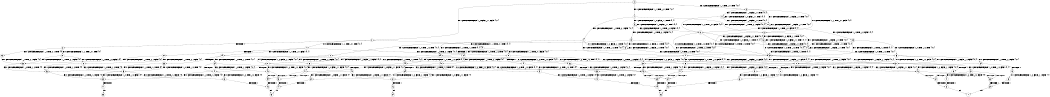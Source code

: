 digraph BCG {
size = "7, 10.5";
center = TRUE;
node [shape = circle];
0 [peripheries = 2];
0 -> 1 [label = "EX !0 !ATOMIC_EXCH_BRANCH (1, +1, TRUE, +0, 1, TRUE) !{0, 1}"];
0 -> 2 [label = "EX !1 !ATOMIC_EXCH_BRANCH (1, +0, FALSE, +1, 1, FALSE) !{0, 1}"];
0 -> 3 [label = "EX !0 !ATOMIC_EXCH_BRANCH (1, +1, TRUE, +0, 1, TRUE) !{0, 1}"];
1 -> 4 [label = "EX !0 !ATOMIC_EXCH_BRANCH (1, +1, TRUE, +0, 1, FALSE) !{0, 1}"];
1 -> 5 [label = "EX !1 !ATOMIC_EXCH_BRANCH (1, +0, FALSE, +1, 1, TRUE) !{0, 1}"];
1 -> 6 [label = "EX !0 !ATOMIC_EXCH_BRANCH (1, +1, TRUE, +0, 1, FALSE) !{0, 1}"];
2 -> 7 [label = "EX !0 !ATOMIC_EXCH_BRANCH (1, +1, TRUE, +0, 1, TRUE) !{0, 1}"];
2 -> 8 [label = "TERMINATE !1"];
2 -> 9 [label = "EX !0 !ATOMIC_EXCH_BRANCH (1, +1, TRUE, +0, 1, TRUE) !{0, 1}"];
3 -> 10 [label = "EX !1 !ATOMIC_EXCH_BRANCH (1, +0, FALSE, +1, 1, TRUE) !{0, 1}"];
3 -> 6 [label = "EX !0 !ATOMIC_EXCH_BRANCH (1, +1, TRUE, +0, 1, FALSE) !{0, 1}"];
3 -> 11 [label = "EX !1 !ATOMIC_EXCH_BRANCH (1, +0, FALSE, +1, 1, TRUE) !{0, 1}"];
4 -> 12 [label = "EX !0 !ATOMIC_EXCH_BRANCH (1, +0, TRUE, +1, 2, TRUE) !{0, 1}"];
4 -> 13 [label = "EX !1 !ATOMIC_EXCH_BRANCH (1, +0, FALSE, +1, 1, TRUE) !{0, 1}"];
4 -> 14 [label = "EX !0 !ATOMIC_EXCH_BRANCH (1, +0, TRUE, +1, 2, TRUE) !{0, 1}"];
5 -> 15 [label = "EX !0 !ATOMIC_EXCH_BRANCH (1, +1, TRUE, +0, 1, FALSE) !{0, 1}"];
5 -> 5 [label = "EX !1 !ATOMIC_EXCH_BRANCH (1, +0, FALSE, +1, 1, TRUE) !{0, 1}"];
5 -> 16 [label = "EX !0 !ATOMIC_EXCH_BRANCH (1, +1, TRUE, +0, 1, FALSE) !{0, 1}"];
6 -> 17 [label = "EX !1 !ATOMIC_EXCH_BRANCH (1, +0, FALSE, +1, 1, TRUE) !{0, 1}"];
6 -> 14 [label = "EX !0 !ATOMIC_EXCH_BRANCH (1, +0, TRUE, +1, 2, TRUE) !{0, 1}"];
6 -> 18 [label = "EX !1 !ATOMIC_EXCH_BRANCH (1, +0, FALSE, +1, 1, TRUE) !{0, 1}"];
7 -> 19 [label = "EX !0 !ATOMIC_EXCH_BRANCH (1, +1, TRUE, +0, 1, FALSE) !{0, 1}"];
7 -> 20 [label = "TERMINATE !1"];
7 -> 21 [label = "EX !0 !ATOMIC_EXCH_BRANCH (1, +1, TRUE, +0, 1, FALSE) !{0, 1}"];
8 -> 22 [label = "EX !0 !ATOMIC_EXCH_BRANCH (1, +1, TRUE, +0, 1, TRUE) !{0}"];
8 -> 23 [label = "EX !0 !ATOMIC_EXCH_BRANCH (1, +1, TRUE, +0, 1, TRUE) !{0}"];
9 -> 21 [label = "EX !0 !ATOMIC_EXCH_BRANCH (1, +1, TRUE, +0, 1, FALSE) !{0, 1}"];
9 -> 24 [label = "TERMINATE !1"];
10 -> 25 [label = "EX !0 !ATOMIC_EXCH_BRANCH (1, +1, TRUE, +0, 1, FALSE) !{0, 1}"];
10 -> 10 [label = "EX !1 !ATOMIC_EXCH_BRANCH (1, +0, FALSE, +1, 1, TRUE) !{0, 1}"];
10 -> 16 [label = "EX !0 !ATOMIC_EXCH_BRANCH (1, +1, TRUE, +0, 1, FALSE) !{0, 1}"];
11 -> 10 [label = "EX !1 !ATOMIC_EXCH_BRANCH (1, +0, FALSE, +1, 1, TRUE) !{0, 1}"];
11 -> 16 [label = "EX !0 !ATOMIC_EXCH_BRANCH (1, +1, TRUE, +0, 1, FALSE) !{0, 1}"];
11 -> 11 [label = "EX !1 !ATOMIC_EXCH_BRANCH (1, +0, FALSE, +1, 1, TRUE) !{0, 1}"];
12 -> 26 [label = "EX !0 !ATOMIC_EXCH_BRANCH (1, +0, TRUE, +1, 2, FALSE) !{0, 1}"];
12 -> 27 [label = "EX !1 !ATOMIC_EXCH_BRANCH (1, +0, FALSE, +1, 1, FALSE) !{0, 1}"];
12 -> 28 [label = "EX !0 !ATOMIC_EXCH_BRANCH (1, +0, TRUE, +1, 2, FALSE) !{0, 1}"];
13 -> 29 [label = "EX !0 !ATOMIC_EXCH_BRANCH (1, +0, TRUE, +1, 2, TRUE) !{0, 1}"];
13 -> 13 [label = "EX !1 !ATOMIC_EXCH_BRANCH (1, +0, FALSE, +1, 1, TRUE) !{0, 1}"];
13 -> 30 [label = "EX !0 !ATOMIC_EXCH_BRANCH (1, +0, TRUE, +1, 2, TRUE) !{0, 1}"];
14 -> 31 [label = "EX !1 !ATOMIC_EXCH_BRANCH (1, +0, FALSE, +1, 1, FALSE) !{0, 1}"];
14 -> 28 [label = "EX !0 !ATOMIC_EXCH_BRANCH (1, +0, TRUE, +1, 2, FALSE) !{0, 1}"];
14 -> 32 [label = "EX !1 !ATOMIC_EXCH_BRANCH (1, +0, FALSE, +1, 1, FALSE) !{0, 1}"];
15 -> 29 [label = "EX !0 !ATOMIC_EXCH_BRANCH (1, +0, TRUE, +1, 2, TRUE) !{0, 1}"];
15 -> 13 [label = "EX !1 !ATOMIC_EXCH_BRANCH (1, +0, FALSE, +1, 1, TRUE) !{0, 1}"];
15 -> 30 [label = "EX !0 !ATOMIC_EXCH_BRANCH (1, +0, TRUE, +1, 2, TRUE) !{0, 1}"];
16 -> 17 [label = "EX !1 !ATOMIC_EXCH_BRANCH (1, +0, FALSE, +1, 1, TRUE) !{0, 1}"];
16 -> 30 [label = "EX !0 !ATOMIC_EXCH_BRANCH (1, +0, TRUE, +1, 2, TRUE) !{0, 1}"];
16 -> 18 [label = "EX !1 !ATOMIC_EXCH_BRANCH (1, +0, FALSE, +1, 1, TRUE) !{0, 1}"];
17 -> 33 [label = "EX !0 !ATOMIC_EXCH_BRANCH (1, +0, TRUE, +1, 2, TRUE) !{0, 1}"];
17 -> 17 [label = "EX !1 !ATOMIC_EXCH_BRANCH (1, +0, FALSE, +1, 1, TRUE) !{0, 1}"];
17 -> 30 [label = "EX !0 !ATOMIC_EXCH_BRANCH (1, +0, TRUE, +1, 2, TRUE) !{0, 1}"];
18 -> 17 [label = "EX !1 !ATOMIC_EXCH_BRANCH (1, +0, FALSE, +1, 1, TRUE) !{0, 1}"];
18 -> 30 [label = "EX !0 !ATOMIC_EXCH_BRANCH (1, +0, TRUE, +1, 2, TRUE) !{0, 1}"];
18 -> 18 [label = "EX !1 !ATOMIC_EXCH_BRANCH (1, +0, FALSE, +1, 1, TRUE) !{0, 1}"];
19 -> 34 [label = "EX !0 !ATOMIC_EXCH_BRANCH (1, +0, TRUE, +1, 2, TRUE) !{0, 1}"];
19 -> 35 [label = "TERMINATE !1"];
19 -> 36 [label = "EX !0 !ATOMIC_EXCH_BRANCH (1, +0, TRUE, +1, 2, TRUE) !{0, 1}"];
20 -> 37 [label = "EX !0 !ATOMIC_EXCH_BRANCH (1, +1, TRUE, +0, 1, FALSE) !{0}"];
20 -> 38 [label = "EX !0 !ATOMIC_EXCH_BRANCH (1, +1, TRUE, +0, 1, FALSE) !{0}"];
21 -> 36 [label = "EX !0 !ATOMIC_EXCH_BRANCH (1, +0, TRUE, +1, 2, TRUE) !{0, 1}"];
21 -> 39 [label = "TERMINATE !1"];
22 -> 37 [label = "EX !0 !ATOMIC_EXCH_BRANCH (1, +1, TRUE, +0, 1, FALSE) !{0}"];
22 -> 38 [label = "EX !0 !ATOMIC_EXCH_BRANCH (1, +1, TRUE, +0, 1, FALSE) !{0}"];
23 -> 38 [label = "EX !0 !ATOMIC_EXCH_BRANCH (1, +1, TRUE, +0, 1, FALSE) !{0}"];
24 -> 40 [label = "EX !0 !ATOMIC_EXCH_BRANCH (1, +1, TRUE, +0, 1, FALSE) !{0}"];
25 -> 33 [label = "EX !0 !ATOMIC_EXCH_BRANCH (1, +0, TRUE, +1, 2, TRUE) !{0, 1}"];
25 -> 17 [label = "EX !1 !ATOMIC_EXCH_BRANCH (1, +0, FALSE, +1, 1, TRUE) !{0, 1}"];
25 -> 30 [label = "EX !0 !ATOMIC_EXCH_BRANCH (1, +0, TRUE, +1, 2, TRUE) !{0, 1}"];
26 -> 41 [label = "EX !1 !ATOMIC_EXCH_BRANCH (1, +0, FALSE, +1, 1, FALSE) !{0, 1}"];
26 -> 42 [label = "TERMINATE !0"];
27 -> 43 [label = "EX !0 !ATOMIC_EXCH_BRANCH (1, +0, TRUE, +1, 2, FALSE) !{0, 1}"];
27 -> 44 [label = "TERMINATE !1"];
27 -> 45 [label = "EX !0 !ATOMIC_EXCH_BRANCH (1, +0, TRUE, +1, 2, FALSE) !{0, 1}"];
28 -> 46 [label = "EX !1 !ATOMIC_EXCH_BRANCH (1, +0, FALSE, +1, 1, FALSE) !{0, 1}"];
28 -> 47 [label = "EX !1 !ATOMIC_EXCH_BRANCH (1, +0, FALSE, +1, 1, FALSE) !{0, 1}"];
28 -> 48 [label = "TERMINATE !0"];
29 -> 49 [label = "EX !0 !ATOMIC_EXCH_BRANCH (1, +0, TRUE, +1, 2, FALSE) !{0, 1}"];
29 -> 27 [label = "EX !1 !ATOMIC_EXCH_BRANCH (1, +0, FALSE, +1, 1, FALSE) !{0, 1}"];
29 -> 50 [label = "EX !0 !ATOMIC_EXCH_BRANCH (1, +0, TRUE, +1, 2, FALSE) !{0, 1}"];
30 -> 31 [label = "EX !1 !ATOMIC_EXCH_BRANCH (1, +0, FALSE, +1, 1, FALSE) !{0, 1}"];
30 -> 50 [label = "EX !0 !ATOMIC_EXCH_BRANCH (1, +0, TRUE, +1, 2, FALSE) !{0, 1}"];
30 -> 32 [label = "EX !1 !ATOMIC_EXCH_BRANCH (1, +0, FALSE, +1, 1, FALSE) !{0, 1}"];
31 -> 51 [label = "EX !0 !ATOMIC_EXCH_BRANCH (1, +0, TRUE, +1, 2, FALSE) !{0, 1}"];
31 -> 52 [label = "TERMINATE !1"];
31 -> 45 [label = "EX !0 !ATOMIC_EXCH_BRANCH (1, +0, TRUE, +1, 2, FALSE) !{0, 1}"];
32 -> 45 [label = "EX !0 !ATOMIC_EXCH_BRANCH (1, +0, TRUE, +1, 2, FALSE) !{0, 1}"];
32 -> 53 [label = "TERMINATE !1"];
33 -> 54 [label = "EX !0 !ATOMIC_EXCH_BRANCH (1, +0, TRUE, +1, 2, FALSE) !{0, 1}"];
33 -> 31 [label = "EX !1 !ATOMIC_EXCH_BRANCH (1, +0, FALSE, +1, 1, FALSE) !{0, 1}"];
33 -> 50 [label = "EX !0 !ATOMIC_EXCH_BRANCH (1, +0, TRUE, +1, 2, FALSE) !{0, 1}"];
34 -> 43 [label = "EX !0 !ATOMIC_EXCH_BRANCH (1, +0, TRUE, +1, 2, FALSE) !{0, 1}"];
34 -> 44 [label = "TERMINATE !1"];
34 -> 45 [label = "EX !0 !ATOMIC_EXCH_BRANCH (1, +0, TRUE, +1, 2, FALSE) !{0, 1}"];
35 -> 55 [label = "EX !0 !ATOMIC_EXCH_BRANCH (1, +0, TRUE, +1, 2, TRUE) !{0}"];
35 -> 56 [label = "EX !0 !ATOMIC_EXCH_BRANCH (1, +0, TRUE, +1, 2, TRUE) !{0}"];
36 -> 45 [label = "EX !0 !ATOMIC_EXCH_BRANCH (1, +0, TRUE, +1, 2, FALSE) !{0, 1}"];
36 -> 53 [label = "TERMINATE !1"];
37 -> 55 [label = "EX !0 !ATOMIC_EXCH_BRANCH (1, +0, TRUE, +1, 2, TRUE) !{0}"];
37 -> 56 [label = "EX !0 !ATOMIC_EXCH_BRANCH (1, +0, TRUE, +1, 2, TRUE) !{0}"];
38 -> 56 [label = "EX !0 !ATOMIC_EXCH_BRANCH (1, +0, TRUE, +1, 2, TRUE) !{0}"];
39 -> 57 [label = "EX !0 !ATOMIC_EXCH_BRANCH (1, +0, TRUE, +1, 2, TRUE) !{0}"];
40 -> 57 [label = "EX !0 !ATOMIC_EXCH_BRANCH (1, +0, TRUE, +1, 2, TRUE) !{0}"];
41 -> 58 [label = "TERMINATE !0"];
41 -> 59 [label = "TERMINATE !1"];
42 -> 60 [label = "EX !1 !ATOMIC_EXCH_BRANCH (1, +0, FALSE, +1, 1, FALSE) !{1}"];
42 -> 61 [label = "EX !1 !ATOMIC_EXCH_BRANCH (1, +0, FALSE, +1, 1, FALSE) !{1}"];
43 -> 58 [label = "TERMINATE !0"];
43 -> 59 [label = "TERMINATE !1"];
44 -> 62 [label = "EX !0 !ATOMIC_EXCH_BRANCH (1, +0, TRUE, +1, 2, FALSE) !{0}"];
44 -> 63 [label = "EX !0 !ATOMIC_EXCH_BRANCH (1, +0, TRUE, +1, 2, FALSE) !{0}"];
45 -> 64 [label = "TERMINATE !0"];
45 -> 65 [label = "TERMINATE !1"];
46 -> 66 [label = "TERMINATE !0"];
46 -> 67 [label = "TERMINATE !1"];
47 -> 64 [label = "TERMINATE !0"];
47 -> 65 [label = "TERMINATE !1"];
48 -> 68 [label = "EX !1 !ATOMIC_EXCH_BRANCH (1, +0, FALSE, +1, 1, FALSE) !{1}"];
49 -> 41 [label = "EX !1 !ATOMIC_EXCH_BRANCH (1, +0, FALSE, +1, 1, FALSE) !{0, 1}"];
49 -> 69 [label = "TERMINATE !0"];
50 -> 46 [label = "EX !1 !ATOMIC_EXCH_BRANCH (1, +0, FALSE, +1, 1, FALSE) !{0, 1}"];
50 -> 47 [label = "EX !1 !ATOMIC_EXCH_BRANCH (1, +0, FALSE, +1, 1, FALSE) !{0, 1}"];
50 -> 70 [label = "TERMINATE !0"];
51 -> 66 [label = "TERMINATE !0"];
51 -> 67 [label = "TERMINATE !1"];
52 -> 71 [label = "EX !0 !ATOMIC_EXCH_BRANCH (1, +0, TRUE, +1, 2, FALSE) !{0}"];
53 -> 72 [label = "EX !0 !ATOMIC_EXCH_BRANCH (1, +0, TRUE, +1, 2, FALSE) !{0}"];
54 -> 46 [label = "EX !1 !ATOMIC_EXCH_BRANCH (1, +0, FALSE, +1, 1, FALSE) !{0, 1}"];
54 -> 73 [label = "TERMINATE !0"];
55 -> 62 [label = "EX !0 !ATOMIC_EXCH_BRANCH (1, +0, TRUE, +1, 2, FALSE) !{0}"];
55 -> 63 [label = "EX !0 !ATOMIC_EXCH_BRANCH (1, +0, TRUE, +1, 2, FALSE) !{0}"];
56 -> 63 [label = "EX !0 !ATOMIC_EXCH_BRANCH (1, +0, TRUE, +1, 2, FALSE) !{0}"];
57 -> 72 [label = "EX !0 !ATOMIC_EXCH_BRANCH (1, +0, TRUE, +1, 2, FALSE) !{0}"];
58 -> 74 [label = "TERMINATE !1"];
59 -> 75 [label = "TERMINATE !0"];
60 -> 74 [label = "TERMINATE !1"];
61 -> 76 [label = "TERMINATE !1"];
62 -> 75 [label = "TERMINATE !0"];
63 -> 77 [label = "TERMINATE !0"];
64 -> 78 [label = "TERMINATE !1"];
65 -> 79 [label = "TERMINATE !0"];
66 -> 80 [label = "TERMINATE !1"];
67 -> 81 [label = "TERMINATE !0"];
68 -> 78 [label = "TERMINATE !1"];
69 -> 60 [label = "EX !1 !ATOMIC_EXCH_BRANCH (1, +0, FALSE, +1, 1, FALSE) !{1}"];
69 -> 61 [label = "EX !1 !ATOMIC_EXCH_BRANCH (1, +0, FALSE, +1, 1, FALSE) !{1}"];
70 -> 68 [label = "EX !1 !ATOMIC_EXCH_BRANCH (1, +0, FALSE, +1, 1, FALSE) !{1}"];
71 -> 81 [label = "TERMINATE !0"];
72 -> 79 [label = "TERMINATE !0"];
73 -> 82 [label = "EX !1 !ATOMIC_EXCH_BRANCH (1, +0, FALSE, +1, 1, FALSE) !{1}"];
74 -> 83 [label = "exit"];
75 -> 83 [label = "exit"];
76 -> 84 [label = "exit"];
77 -> 85 [label = "exit"];
78 -> 86 [label = "exit"];
79 -> 86 [label = "exit"];
80 -> 87 [label = "exit"];
81 -> 87 [label = "exit"];
82 -> 80 [label = "TERMINATE !1"];
}
